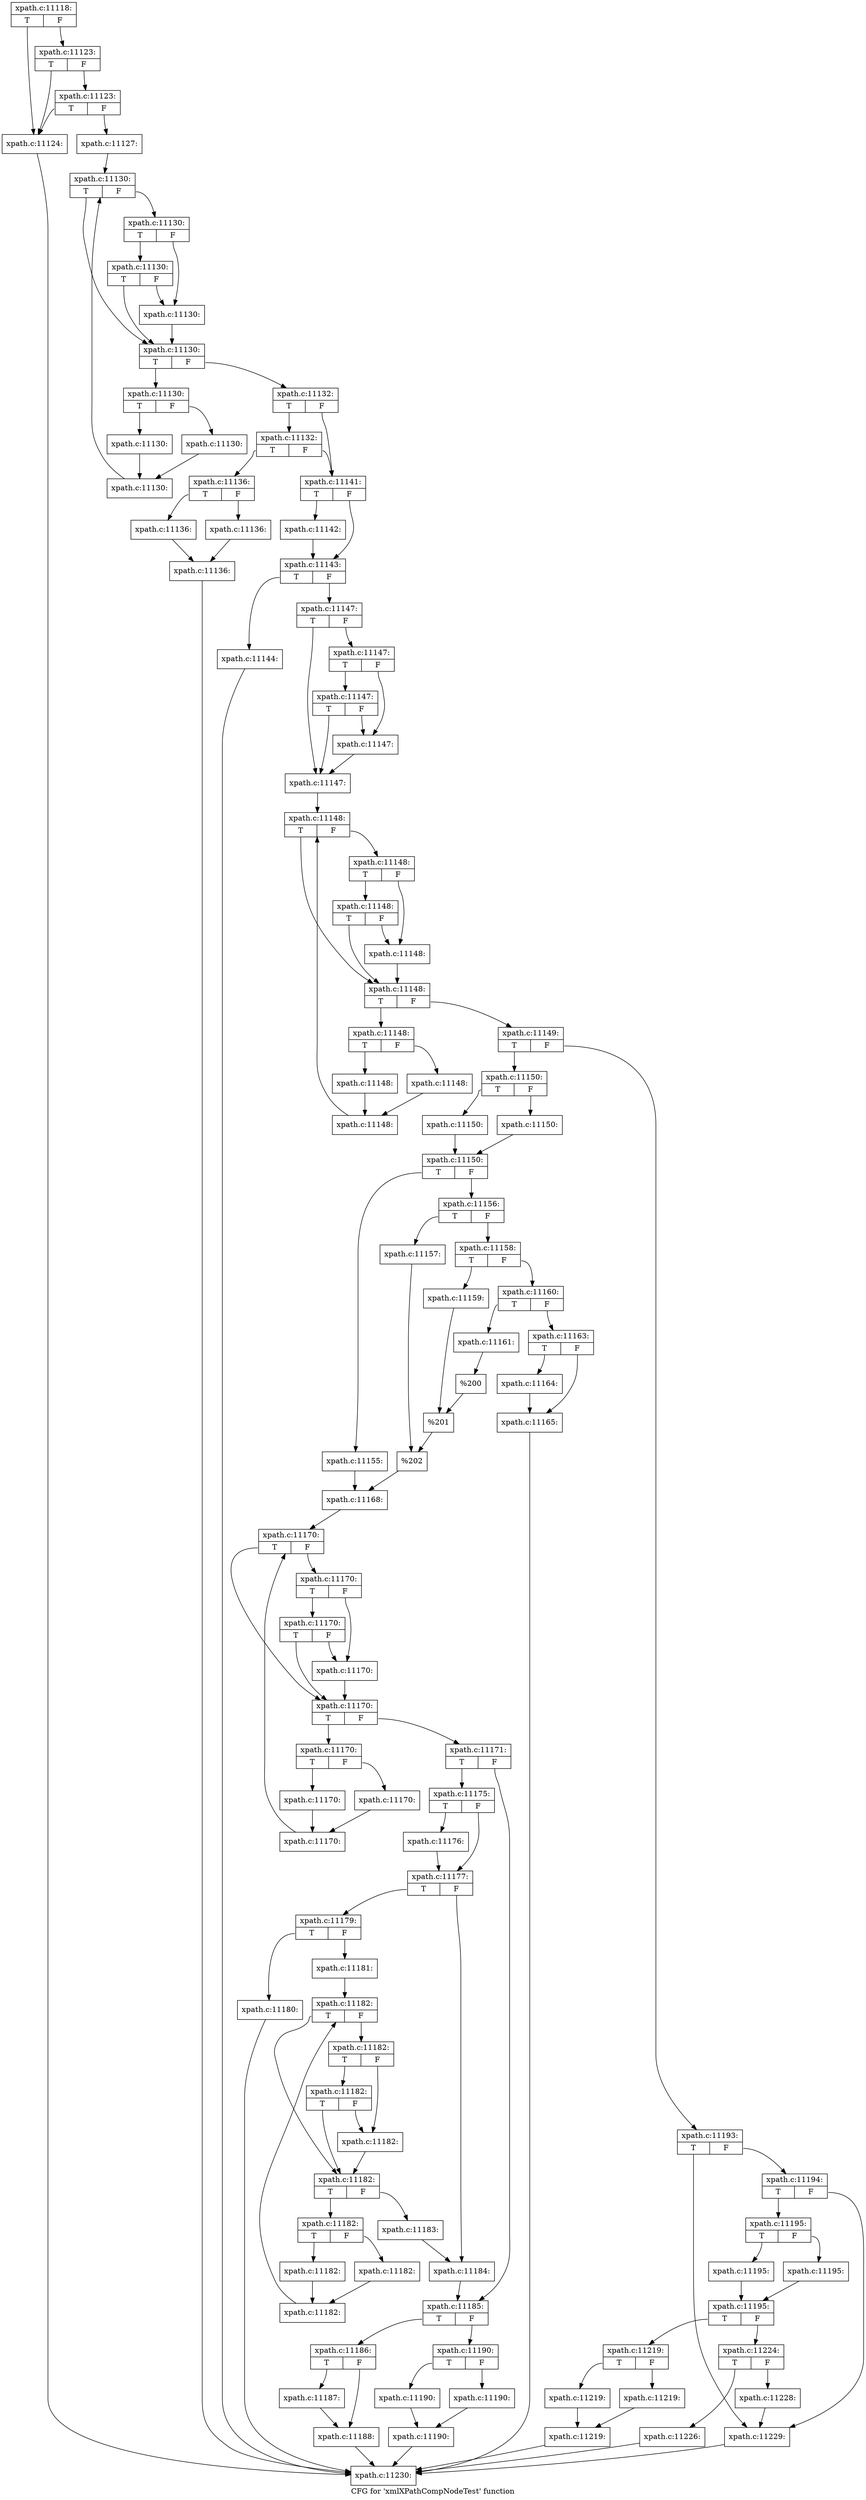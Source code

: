 digraph "CFG for 'xmlXPathCompNodeTest' function" {
	label="CFG for 'xmlXPathCompNodeTest' function";

	Node0x4f85cc0 [shape=record,label="{xpath.c:11118:|{<s0>T|<s1>F}}"];
	Node0x4f85cc0:s0 -> Node0x4f9b190;
	Node0x4f85cc0:s1 -> Node0x4f9b2b0;
	Node0x4f9b2b0 [shape=record,label="{xpath.c:11123:|{<s0>T|<s1>F}}"];
	Node0x4f9b2b0:s0 -> Node0x4f9b190;
	Node0x4f9b2b0:s1 -> Node0x4f9b230;
	Node0x4f9b230 [shape=record,label="{xpath.c:11123:|{<s0>T|<s1>F}}"];
	Node0x4f9b230:s0 -> Node0x4f9b190;
	Node0x4f9b230:s1 -> Node0x4f9b1e0;
	Node0x4f9b190 [shape=record,label="{xpath.c:11124:}"];
	Node0x4f9b190 -> Node0x4f92f20;
	Node0x4f9b1e0 [shape=record,label="{xpath.c:11127:}"];
	Node0x4f9b1e0 -> Node0x4f9c3f0;
	Node0x4f9c3f0 [shape=record,label="{xpath.c:11130:|{<s0>T|<s1>F}}"];
	Node0x4f9c3f0:s0 -> Node0x4f9c630;
	Node0x4f9c3f0:s1 -> Node0x4f9c6d0;
	Node0x4f9c6d0 [shape=record,label="{xpath.c:11130:|{<s0>T|<s1>F}}"];
	Node0x4f9c6d0:s0 -> Node0x4f9ca30;
	Node0x4f9c6d0:s1 -> Node0x4f9c680;
	Node0x4f9ca30 [shape=record,label="{xpath.c:11130:|{<s0>T|<s1>F}}"];
	Node0x4f9ca30:s0 -> Node0x4f9c630;
	Node0x4f9ca30:s1 -> Node0x4f9c680;
	Node0x4f9c680 [shape=record,label="{xpath.c:11130:}"];
	Node0x4f9c680 -> Node0x4f9c630;
	Node0x4f9c630 [shape=record,label="{xpath.c:11130:|{<s0>T|<s1>F}}"];
	Node0x4f9c630:s0 -> Node0x4f9d060;
	Node0x4f9c630:s1 -> Node0x4f9c5e0;
	Node0x4f9d060 [shape=record,label="{xpath.c:11130:|{<s0>T|<s1>F}}"];
	Node0x4f9d060:s0 -> Node0x4f9d510;
	Node0x4f9d060:s1 -> Node0x4f9d560;
	Node0x4f9d510 [shape=record,label="{xpath.c:11130:}"];
	Node0x4f9d510 -> Node0x4f9d5b0;
	Node0x4f9d560 [shape=record,label="{xpath.c:11130:}"];
	Node0x4f9d560 -> Node0x4f9d5b0;
	Node0x4f9d5b0 [shape=record,label="{xpath.c:11130:}"];
	Node0x4f9d5b0 -> Node0x4f9c3f0;
	Node0x4f9c5e0 [shape=record,label="{xpath.c:11132:|{<s0>T|<s1>F}}"];
	Node0x4f9c5e0:s0 -> Node0x4b37010;
	Node0x4f9c5e0:s1 -> Node0x4b36fc0;
	Node0x4b37010 [shape=record,label="{xpath.c:11132:|{<s0>T|<s1>F}}"];
	Node0x4b37010:s0 -> Node0x4b36f70;
	Node0x4b37010:s1 -> Node0x4b36fc0;
	Node0x4b36f70 [shape=record,label="{xpath.c:11136:|{<s0>T|<s1>F}}"];
	Node0x4b36f70:s0 -> Node0x4b37750;
	Node0x4b36f70:s1 -> Node0x4b377a0;
	Node0x4b37750 [shape=record,label="{xpath.c:11136:}"];
	Node0x4b37750 -> Node0x4b377f0;
	Node0x4b377a0 [shape=record,label="{xpath.c:11136:}"];
	Node0x4b377a0 -> Node0x4b377f0;
	Node0x4b377f0 [shape=record,label="{xpath.c:11136:}"];
	Node0x4b377f0 -> Node0x4f92f20;
	Node0x4b36fc0 [shape=record,label="{xpath.c:11141:|{<s0>T|<s1>F}}"];
	Node0x4b36fc0:s0 -> Node0x4b38490;
	Node0x4b36fc0:s1 -> Node0x4b384e0;
	Node0x4b38490 [shape=record,label="{xpath.c:11142:}"];
	Node0x4b38490 -> Node0x4b384e0;
	Node0x4b384e0 [shape=record,label="{xpath.c:11143:|{<s0>T|<s1>F}}"];
	Node0x4b384e0:s0 -> Node0x4b38a90;
	Node0x4b384e0:s1 -> Node0x4b38ae0;
	Node0x4b38a90 [shape=record,label="{xpath.c:11144:}"];
	Node0x4b38a90 -> Node0x4f92f20;
	Node0x4b38ae0 [shape=record,label="{xpath.c:11147:|{<s0>T|<s1>F}}"];
	Node0x4b38ae0:s0 -> Node0x4b39140;
	Node0x4b38ae0:s1 -> Node0x4b391e0;
	Node0x4b391e0 [shape=record,label="{xpath.c:11147:|{<s0>T|<s1>F}}"];
	Node0x4b391e0:s0 -> Node0x4b395c0;
	Node0x4b391e0:s1 -> Node0x4b39190;
	Node0x4b395c0 [shape=record,label="{xpath.c:11147:|{<s0>T|<s1>F}}"];
	Node0x4b395c0:s0 -> Node0x4b39140;
	Node0x4b395c0:s1 -> Node0x4b39190;
	Node0x4b39190 [shape=record,label="{xpath.c:11147:}"];
	Node0x4b39190 -> Node0x4b39140;
	Node0x4b39140 [shape=record,label="{xpath.c:11147:}"];
	Node0x4b39140 -> Node0x4b39c70;
	Node0x4b39c70 [shape=record,label="{xpath.c:11148:|{<s0>T|<s1>F}}"];
	Node0x4b39c70:s0 -> Node0x4b3a330;
	Node0x4b39c70:s1 -> Node0x4b3a3d0;
	Node0x4b3a3d0 [shape=record,label="{xpath.c:11148:|{<s0>T|<s1>F}}"];
	Node0x4b3a3d0:s0 -> Node0x4b3a730;
	Node0x4b3a3d0:s1 -> Node0x4b3a380;
	Node0x4b3a730 [shape=record,label="{xpath.c:11148:|{<s0>T|<s1>F}}"];
	Node0x4b3a730:s0 -> Node0x4b3a330;
	Node0x4b3a730:s1 -> Node0x4b3a380;
	Node0x4b3a380 [shape=record,label="{xpath.c:11148:}"];
	Node0x4b3a380 -> Node0x4b3a330;
	Node0x4b3a330 [shape=record,label="{xpath.c:11148:|{<s0>T|<s1>F}}"];
	Node0x4b3a330:s0 -> Node0x4b3ad60;
	Node0x4b3a330:s1 -> Node0x4b3a2e0;
	Node0x4b3ad60 [shape=record,label="{xpath.c:11148:|{<s0>T|<s1>F}}"];
	Node0x4b3ad60:s0 -> Node0x4b3b210;
	Node0x4b3ad60:s1 -> Node0x4b3b260;
	Node0x4b3b210 [shape=record,label="{xpath.c:11148:}"];
	Node0x4b3b210 -> Node0x4b3b2b0;
	Node0x4b3b260 [shape=record,label="{xpath.c:11148:}"];
	Node0x4b3b260 -> Node0x4b3b2b0;
	Node0x4b3b2b0 [shape=record,label="{xpath.c:11148:}"];
	Node0x4b3b2b0 -> Node0x4b39c70;
	Node0x4b3a2e0 [shape=record,label="{xpath.c:11149:|{<s0>T|<s1>F}}"];
	Node0x4b3a2e0:s0 -> Node0x4b3bc10;
	Node0x4b3a2e0:s1 -> Node0x4b3bc60;
	Node0x4b3bc10 [shape=record,label="{xpath.c:11150:|{<s0>T|<s1>F}}"];
	Node0x4b3bc10:s0 -> Node0x4b3c170;
	Node0x4b3bc10:s1 -> Node0x4b3c1c0;
	Node0x4b3c170 [shape=record,label="{xpath.c:11150:}"];
	Node0x4b3c170 -> Node0x4b3c210;
	Node0x4b3c1c0 [shape=record,label="{xpath.c:11150:}"];
	Node0x4b3c1c0 -> Node0x4b3c210;
	Node0x4b3c210 [shape=record,label="{xpath.c:11150:|{<s0>T|<s1>F}}"];
	Node0x4b3c210:s0 -> Node0x4b3cb10;
	Node0x4b3c210:s1 -> Node0x4b3cbb0;
	Node0x4b3cb10 [shape=record,label="{xpath.c:11155:}"];
	Node0x4b3cb10 -> Node0x4b3cb60;
	Node0x4b3cbb0 [shape=record,label="{xpath.c:11156:|{<s0>T|<s1>F}}"];
	Node0x4b3cbb0:s0 -> Node0x4b3d170;
	Node0x4b3cbb0:s1 -> Node0x4b3d210;
	Node0x4b3d170 [shape=record,label="{xpath.c:11157:}"];
	Node0x4b3d170 -> Node0x4b3d1c0;
	Node0x4b3d210 [shape=record,label="{xpath.c:11158:|{<s0>T|<s1>F}}"];
	Node0x4b3d210:s0 -> Node0x4b3d7d0;
	Node0x4b3d210:s1 -> Node0x4b3d870;
	Node0x4b3d7d0 [shape=record,label="{xpath.c:11159:}"];
	Node0x4b3d7d0 -> Node0x4b3d820;
	Node0x4b3d870 [shape=record,label="{xpath.c:11160:|{<s0>T|<s1>F}}"];
	Node0x4b3d870:s0 -> Node0x4b3de30;
	Node0x4b3d870:s1 -> Node0x4b3ded0;
	Node0x4b3de30 [shape=record,label="{xpath.c:11161:}"];
	Node0x4b3de30 -> Node0x4b3de80;
	Node0x4b3ded0 [shape=record,label="{xpath.c:11163:|{<s0>T|<s1>F}}"];
	Node0x4b3ded0:s0 -> Node0x4b3e500;
	Node0x4b3ded0:s1 -> Node0x4b3e550;
	Node0x4b3e500 [shape=record,label="{xpath.c:11164:}"];
	Node0x4b3e500 -> Node0x4b3e550;
	Node0x4b3e550 [shape=record,label="{xpath.c:11165:}"];
	Node0x4b3e550 -> Node0x4f92f20;
	Node0x4b3de80 [shape=record,label="{%200}"];
	Node0x4b3de80 -> Node0x4b3d820;
	Node0x4b3d820 [shape=record,label="{%201}"];
	Node0x4b3d820 -> Node0x4b3d1c0;
	Node0x4b3d1c0 [shape=record,label="{%202}"];
	Node0x4b3d1c0 -> Node0x4b3cb60;
	Node0x4b3cb60 [shape=record,label="{xpath.c:11168:}"];
	Node0x4b3cb60 -> Node0x4b3f130;
	Node0x4b3f130 [shape=record,label="{xpath.c:11170:|{<s0>T|<s1>F}}"];
	Node0x4b3f130:s0 -> Node0x4b3f370;
	Node0x4b3f130:s1 -> Node0x4b3f410;
	Node0x4b3f410 [shape=record,label="{xpath.c:11170:|{<s0>T|<s1>F}}"];
	Node0x4b3f410:s0 -> Node0x4b3f770;
	Node0x4b3f410:s1 -> Node0x4b3f3c0;
	Node0x4b3f770 [shape=record,label="{xpath.c:11170:|{<s0>T|<s1>F}}"];
	Node0x4b3f770:s0 -> Node0x4b3f370;
	Node0x4b3f770:s1 -> Node0x4b3f3c0;
	Node0x4b3f3c0 [shape=record,label="{xpath.c:11170:}"];
	Node0x4b3f3c0 -> Node0x4b3f370;
	Node0x4b3f370 [shape=record,label="{xpath.c:11170:|{<s0>T|<s1>F}}"];
	Node0x4b3f370:s0 -> Node0x4b3fda0;
	Node0x4b3f370:s1 -> Node0x4b3f320;
	Node0x4b3fda0 [shape=record,label="{xpath.c:11170:|{<s0>T|<s1>F}}"];
	Node0x4b3fda0:s0 -> Node0x4b40250;
	Node0x4b3fda0:s1 -> Node0x4b402a0;
	Node0x4b40250 [shape=record,label="{xpath.c:11170:}"];
	Node0x4b40250 -> Node0x4b402f0;
	Node0x4b402a0 [shape=record,label="{xpath.c:11170:}"];
	Node0x4b402a0 -> Node0x4b402f0;
	Node0x4b402f0 [shape=record,label="{xpath.c:11170:}"];
	Node0x4b402f0 -> Node0x4b3f130;
	Node0x4b3f320 [shape=record,label="{xpath.c:11171:|{<s0>T|<s1>F}}"];
	Node0x4b3f320:s0 -> Node0x4b40c50;
	Node0x4b3f320:s1 -> Node0x4b40ca0;
	Node0x4b40c50 [shape=record,label="{xpath.c:11175:|{<s0>T|<s1>F}}"];
	Node0x4b40c50:s0 -> Node0x4b410f0;
	Node0x4b40c50:s1 -> Node0x4b41140;
	Node0x4b410f0 [shape=record,label="{xpath.c:11176:}"];
	Node0x4b410f0 -> Node0x4b41140;
	Node0x4b41140 [shape=record,label="{xpath.c:11177:|{<s0>T|<s1>F}}"];
	Node0x4b41140:s0 -> Node0x4b41720;
	Node0x4b41140:s1 -> Node0x4b41770;
	Node0x4b41720 [shape=record,label="{xpath.c:11179:|{<s0>T|<s1>F}}"];
	Node0x4b41720:s0 -> Node0x4b424f0;
	Node0x4b41720:s1 -> Node0x4b42820;
	Node0x4b424f0 [shape=record,label="{xpath.c:11180:}"];
	Node0x4b424f0 -> Node0x4f92f20;
	Node0x4b42820 [shape=record,label="{xpath.c:11181:}"];
	Node0x4b42820 -> Node0x4b42ca0;
	Node0x4b42ca0 [shape=record,label="{xpath.c:11182:|{<s0>T|<s1>F}}"];
	Node0x4b42ca0:s0 -> Node0x4b42ea0;
	Node0x4b42ca0:s1 -> Node0x4b42f40;
	Node0x4b42f40 [shape=record,label="{xpath.c:11182:|{<s0>T|<s1>F}}"];
	Node0x4b42f40:s0 -> Node0x4b432a0;
	Node0x4b42f40:s1 -> Node0x4b42ef0;
	Node0x4b432a0 [shape=record,label="{xpath.c:11182:|{<s0>T|<s1>F}}"];
	Node0x4b432a0:s0 -> Node0x4b42ea0;
	Node0x4b432a0:s1 -> Node0x4b42ef0;
	Node0x4b42ef0 [shape=record,label="{xpath.c:11182:}"];
	Node0x4b42ef0 -> Node0x4b42ea0;
	Node0x4b42ea0 [shape=record,label="{xpath.c:11182:|{<s0>T|<s1>F}}"];
	Node0x4b42ea0:s0 -> Node0x4b438d0;
	Node0x4b42ea0:s1 -> Node0x4b42e50;
	Node0x4b438d0 [shape=record,label="{xpath.c:11182:|{<s0>T|<s1>F}}"];
	Node0x4b438d0:s0 -> Node0x4b43d80;
	Node0x4b438d0:s1 -> Node0x4b43dd0;
	Node0x4b43d80 [shape=record,label="{xpath.c:11182:}"];
	Node0x4b43d80 -> Node0x4b43e20;
	Node0x4b43dd0 [shape=record,label="{xpath.c:11182:}"];
	Node0x4b43dd0 -> Node0x4b43e20;
	Node0x4b43e20 [shape=record,label="{xpath.c:11182:}"];
	Node0x4b43e20 -> Node0x4b42ca0;
	Node0x4b42e50 [shape=record,label="{xpath.c:11183:}"];
	Node0x4b42e50 -> Node0x4b41770;
	Node0x4b41770 [shape=record,label="{xpath.c:11184:}"];
	Node0x4b41770 -> Node0x4b40ca0;
	Node0x4b40ca0 [shape=record,label="{xpath.c:11185:|{<s0>T|<s1>F}}"];
	Node0x4b40ca0:s0 -> Node0x4b447a0;
	Node0x4b40ca0:s1 -> Node0x4b447f0;
	Node0x4b447a0 [shape=record,label="{xpath.c:11186:|{<s0>T|<s1>F}}"];
	Node0x4b447a0:s0 -> Node0x4b44cf0;
	Node0x4b447a0:s1 -> Node0x4b44d40;
	Node0x4b44cf0 [shape=record,label="{xpath.c:11187:}"];
	Node0x4b44cf0 -> Node0x4b44d40;
	Node0x4b44d40 [shape=record,label="{xpath.c:11188:}"];
	Node0x4b44d40 -> Node0x4f92f20;
	Node0x4b447f0 [shape=record,label="{xpath.c:11190:|{<s0>T|<s1>F}}"];
	Node0x4b447f0:s0 -> Node0x4b45470;
	Node0x4b447f0:s1 -> Node0x4b454c0;
	Node0x4b45470 [shape=record,label="{xpath.c:11190:}"];
	Node0x4b45470 -> Node0x4b45510;
	Node0x4b454c0 [shape=record,label="{xpath.c:11190:}"];
	Node0x4b454c0 -> Node0x4b45510;
	Node0x4b45510 [shape=record,label="{xpath.c:11190:}"];
	Node0x4b45510 -> Node0x4f92f20;
	Node0x4b3bc60 [shape=record,label="{xpath.c:11193:|{<s0>T|<s1>F}}"];
	Node0x4b3bc60:s0 -> Node0x4b46280;
	Node0x4b3bc60:s1 -> Node0x4b462d0;
	Node0x4b462d0 [shape=record,label="{xpath.c:11194:|{<s0>T|<s1>F}}"];
	Node0x4b462d0:s0 -> Node0x4b46230;
	Node0x4b462d0:s1 -> Node0x4b46280;
	Node0x4b46230 [shape=record,label="{xpath.c:11195:|{<s0>T|<s1>F}}"];
	Node0x4b46230:s0 -> Node0x4b46970;
	Node0x4b46230:s1 -> Node0x4b469c0;
	Node0x4b46970 [shape=record,label="{xpath.c:11195:}"];
	Node0x4b46970 -> Node0x4b46a10;
	Node0x4b469c0 [shape=record,label="{xpath.c:11195:}"];
	Node0x4b469c0 -> Node0x4b46a10;
	Node0x4b46a10 [shape=record,label="{xpath.c:11195:|{<s0>T|<s1>F}}"];
	Node0x4b46a10:s0 -> Node0x4b474d0;
	Node0x4b46a10:s1 -> Node0x4b47520;
	Node0x4b474d0 [shape=record,label="{xpath.c:11219:|{<s0>T|<s1>F}}"];
	Node0x4b474d0:s0 -> Node0x4b479f0;
	Node0x4b474d0:s1 -> Node0x4b47a40;
	Node0x4b479f0 [shape=record,label="{xpath.c:11219:}"];
	Node0x4b479f0 -> Node0x4b47a90;
	Node0x4b47a40 [shape=record,label="{xpath.c:11219:}"];
	Node0x4b47a40 -> Node0x4b47a90;
	Node0x4b47a90 [shape=record,label="{xpath.c:11219:}"];
	Node0x4b47a90 -> Node0x4f92f20;
	Node0x4b47520 [shape=record,label="{xpath.c:11224:|{<s0>T|<s1>F}}"];
	Node0x4b47520:s0 -> Node0x4b488f0;
	Node0x4b47520:s1 -> Node0x4b48940;
	Node0x4b488f0 [shape=record,label="{xpath.c:11226:}"];
	Node0x4b488f0 -> Node0x4f92f20;
	Node0x4b48940 [shape=record,label="{xpath.c:11228:}"];
	Node0x4b48940 -> Node0x4b46280;
	Node0x4b46280 [shape=record,label="{xpath.c:11229:}"];
	Node0x4b46280 -> Node0x4f92f20;
	Node0x4f92f20 [shape=record,label="{xpath.c:11230:}"];
}
